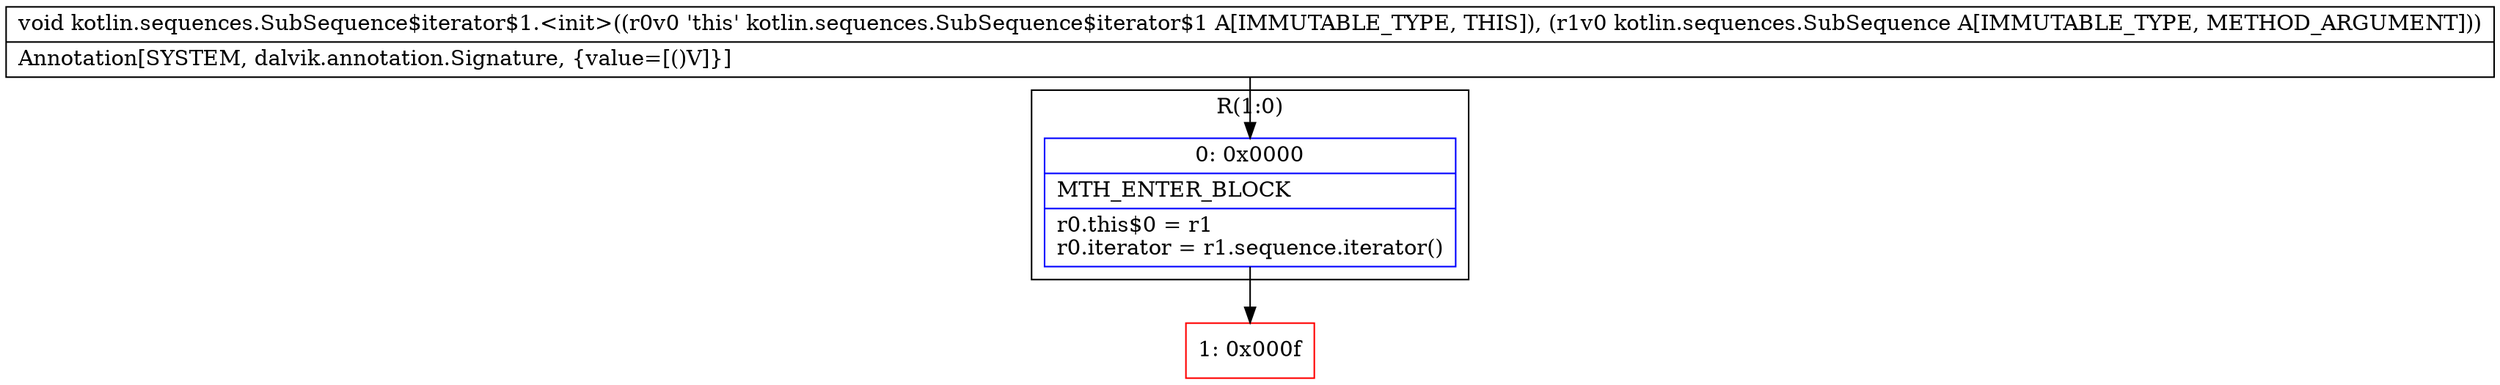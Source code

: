digraph "CFG forkotlin.sequences.SubSequence$iterator$1.\<init\>(Lkotlin\/sequences\/SubSequence;)V" {
subgraph cluster_Region_513639266 {
label = "R(1:0)";
node [shape=record,color=blue];
Node_0 [shape=record,label="{0\:\ 0x0000|MTH_ENTER_BLOCK\l|r0.this$0 = r1\lr0.iterator = r1.sequence.iterator()\l}"];
}
Node_1 [shape=record,color=red,label="{1\:\ 0x000f}"];
MethodNode[shape=record,label="{void kotlin.sequences.SubSequence$iterator$1.\<init\>((r0v0 'this' kotlin.sequences.SubSequence$iterator$1 A[IMMUTABLE_TYPE, THIS]), (r1v0 kotlin.sequences.SubSequence A[IMMUTABLE_TYPE, METHOD_ARGUMENT]))  | Annotation[SYSTEM, dalvik.annotation.Signature, \{value=[()V]\}]\l}"];
MethodNode -> Node_0;
Node_0 -> Node_1;
}

